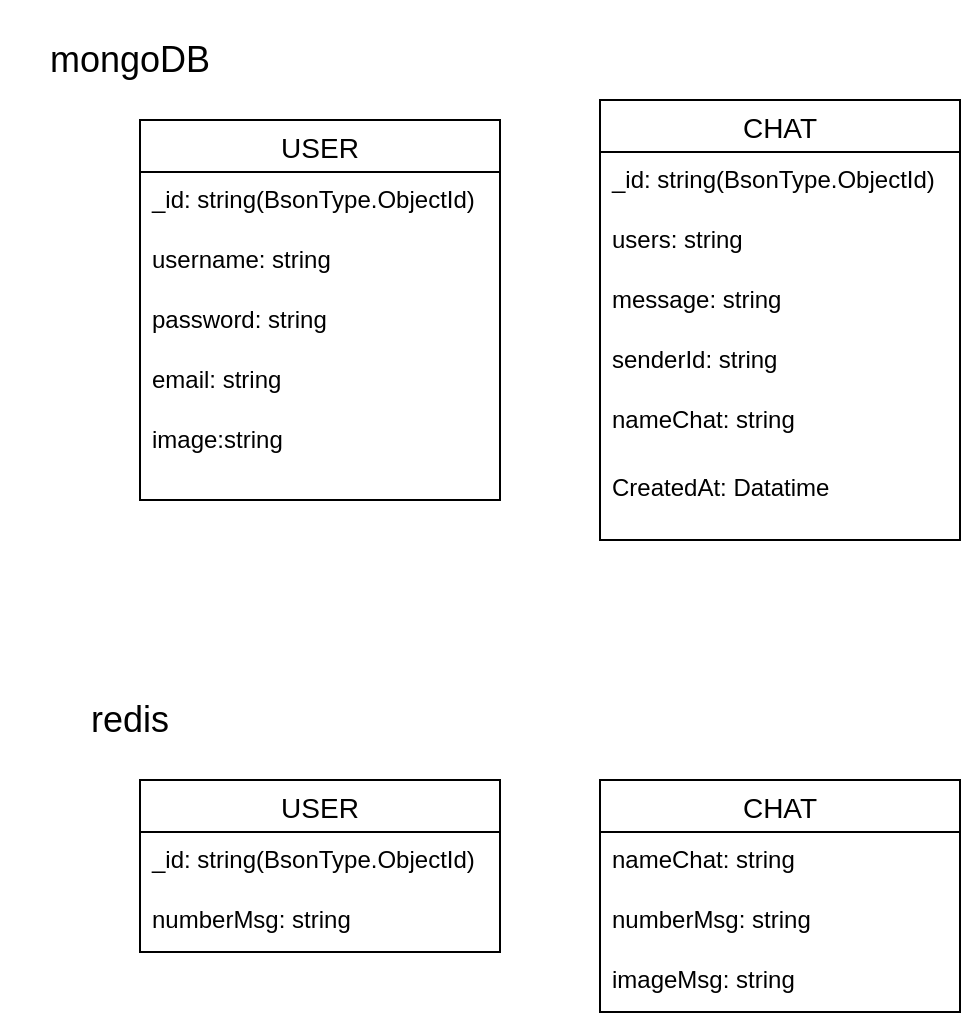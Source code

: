 <mxfile version="20.8.16" type="device"><diagram name="Page-1" id="-PRjSVoWNvaX5125sVLw"><mxGraphModel dx="1010" dy="485" grid="1" gridSize="10" guides="1" tooltips="1" connect="1" arrows="1" fold="1" page="1" pageScale="1" pageWidth="850" pageHeight="1100" math="0" shadow="0"><root><mxCell id="0"/><mxCell id="1" parent="0"/><mxCell id="mTJJpHT2tGlI4wRbzOKa-1" value="USER" style="swimlane;fontStyle=0;childLayout=stackLayout;horizontal=1;startSize=26;horizontalStack=0;resizeParent=1;resizeParentMax=0;resizeLast=0;collapsible=1;marginBottom=0;align=center;fontSize=14;" parent="1" vertex="1"><mxGeometry x="70" y="70" width="180" height="190" as="geometry"/></mxCell><mxCell id="mTJJpHT2tGlI4wRbzOKa-2" value="_id: string(BsonType.ObjectId)" style="text;strokeColor=none;fillColor=none;spacingLeft=4;spacingRight=4;overflow=hidden;rotatable=0;points=[[0,0.5],[1,0.5]];portConstraint=eastwest;fontSize=12;" parent="mTJJpHT2tGlI4wRbzOKa-1" vertex="1"><mxGeometry y="26" width="180" height="30" as="geometry"/></mxCell><mxCell id="mTJJpHT2tGlI4wRbzOKa-3" value="username: string" style="text;strokeColor=none;fillColor=none;spacingLeft=4;spacingRight=4;overflow=hidden;rotatable=0;points=[[0,0.5],[1,0.5]];portConstraint=eastwest;fontSize=12;" parent="mTJJpHT2tGlI4wRbzOKa-1" vertex="1"><mxGeometry y="56" width="180" height="30" as="geometry"/></mxCell><mxCell id="mTJJpHT2tGlI4wRbzOKa-5" value="password: string" style="text;strokeColor=none;fillColor=none;spacingLeft=4;spacingRight=4;overflow=hidden;rotatable=0;points=[[0,0.5],[1,0.5]];portConstraint=eastwest;fontSize=12;" parent="mTJJpHT2tGlI4wRbzOKa-1" vertex="1"><mxGeometry y="86" width="180" height="30" as="geometry"/></mxCell><mxCell id="mTJJpHT2tGlI4wRbzOKa-6" value="email: string" style="text;strokeColor=none;fillColor=none;spacingLeft=4;spacingRight=4;overflow=hidden;rotatable=0;points=[[0,0.5],[1,0.5]];portConstraint=eastwest;fontSize=12;" parent="mTJJpHT2tGlI4wRbzOKa-1" vertex="1"><mxGeometry y="116" width="180" height="30" as="geometry"/></mxCell><mxCell id="mTJJpHT2tGlI4wRbzOKa-4" value="image:string" style="text;strokeColor=none;fillColor=none;spacingLeft=4;spacingRight=4;overflow=hidden;rotatable=0;points=[[0,0.5],[1,0.5]];portConstraint=eastwest;fontSize=12;" parent="mTJJpHT2tGlI4wRbzOKa-1" vertex="1"><mxGeometry y="146" width="180" height="44" as="geometry"/></mxCell><mxCell id="mTJJpHT2tGlI4wRbzOKa-7" value="&lt;font style=&quot;font-size: 18px;&quot;&gt;mongoDB&lt;/font&gt;" style="text;html=1;strokeColor=none;fillColor=none;align=center;verticalAlign=middle;whiteSpace=wrap;rounded=0;" parent="1" vertex="1"><mxGeometry y="10" width="130" height="60" as="geometry"/></mxCell><mxCell id="mTJJpHT2tGlI4wRbzOKa-9" value="CHAT" style="swimlane;fontStyle=0;childLayout=stackLayout;horizontal=1;startSize=26;horizontalStack=0;resizeParent=1;resizeParentMax=0;resizeLast=0;collapsible=1;marginBottom=0;align=center;fontSize=14;" parent="1" vertex="1"><mxGeometry x="300" y="60" width="180" height="220" as="geometry"/></mxCell><mxCell id="mTJJpHT2tGlI4wRbzOKa-10" value="_id: string(BsonType.ObjectId)" style="text;strokeColor=none;fillColor=none;spacingLeft=4;spacingRight=4;overflow=hidden;rotatable=0;points=[[0,0.5],[1,0.5]];portConstraint=eastwest;fontSize=12;" parent="mTJJpHT2tGlI4wRbzOKa-9" vertex="1"><mxGeometry y="26" width="180" height="30" as="geometry"/></mxCell><mxCell id="mTJJpHT2tGlI4wRbzOKa-11" value="users: string" style="text;strokeColor=none;fillColor=none;spacingLeft=4;spacingRight=4;overflow=hidden;rotatable=0;points=[[0,0.5],[1,0.5]];portConstraint=eastwest;fontSize=12;" parent="mTJJpHT2tGlI4wRbzOKa-9" vertex="1"><mxGeometry y="56" width="180" height="30" as="geometry"/></mxCell><mxCell id="mTJJpHT2tGlI4wRbzOKa-12" value="message: string" style="text;strokeColor=none;fillColor=none;spacingLeft=4;spacingRight=4;overflow=hidden;rotatable=0;points=[[0,0.5],[1,0.5]];portConstraint=eastwest;fontSize=12;" parent="mTJJpHT2tGlI4wRbzOKa-9" vertex="1"><mxGeometry y="86" width="180" height="30" as="geometry"/></mxCell><mxCell id="mTJJpHT2tGlI4wRbzOKa-13" value="senderId: string" style="text;strokeColor=none;fillColor=none;spacingLeft=4;spacingRight=4;overflow=hidden;rotatable=0;points=[[0,0.5],[1,0.5]];portConstraint=eastwest;fontSize=12;" parent="mTJJpHT2tGlI4wRbzOKa-9" vertex="1"><mxGeometry y="116" width="180" height="30" as="geometry"/></mxCell><mxCell id="mTJJpHT2tGlI4wRbzOKa-14" value="nameChat: string" style="text;strokeColor=none;fillColor=none;spacingLeft=4;spacingRight=4;overflow=hidden;rotatable=0;points=[[0,0.5],[1,0.5]];portConstraint=eastwest;fontSize=12;" parent="mTJJpHT2tGlI4wRbzOKa-9" vertex="1"><mxGeometry y="146" width="180" height="34" as="geometry"/></mxCell><mxCell id="mTJJpHT2tGlI4wRbzOKa-22" value="CreatedAt: Datatime" style="text;strokeColor=none;fillColor=none;spacingLeft=4;spacingRight=4;overflow=hidden;rotatable=0;points=[[0,0.5],[1,0.5]];portConstraint=eastwest;fontSize=12;" parent="mTJJpHT2tGlI4wRbzOKa-9" vertex="1"><mxGeometry y="180" width="180" height="40" as="geometry"/></mxCell><mxCell id="mTJJpHT2tGlI4wRbzOKa-15" value="&lt;font style=&quot;font-size: 18px;&quot;&gt;redis&lt;/font&gt;" style="text;html=1;strokeColor=none;fillColor=none;align=center;verticalAlign=middle;whiteSpace=wrap;rounded=0;" parent="1" vertex="1"><mxGeometry y="340" width="130" height="60" as="geometry"/></mxCell><mxCell id="mTJJpHT2tGlI4wRbzOKa-16" value="USER" style="swimlane;fontStyle=0;childLayout=stackLayout;horizontal=1;startSize=26;horizontalStack=0;resizeParent=1;resizeParentMax=0;resizeLast=0;collapsible=1;marginBottom=0;align=center;fontSize=14;" parent="1" vertex="1"><mxGeometry x="70" y="400" width="180" height="86" as="geometry"/></mxCell><mxCell id="mTJJpHT2tGlI4wRbzOKa-17" value="_id: string(BsonType.ObjectId)" style="text;strokeColor=none;fillColor=none;spacingLeft=4;spacingRight=4;overflow=hidden;rotatable=0;points=[[0,0.5],[1,0.5]];portConstraint=eastwest;fontSize=12;" parent="mTJJpHT2tGlI4wRbzOKa-16" vertex="1"><mxGeometry y="26" width="180" height="30" as="geometry"/></mxCell><mxCell id="mTJJpHT2tGlI4wRbzOKa-19" value="numberMsg: string" style="text;strokeColor=none;fillColor=none;spacingLeft=4;spacingRight=4;overflow=hidden;rotatable=0;points=[[0,0.5],[1,0.5]];portConstraint=eastwest;fontSize=12;" parent="mTJJpHT2tGlI4wRbzOKa-16" vertex="1"><mxGeometry y="56" width="180" height="30" as="geometry"/></mxCell><mxCell id="XdcEmjjjZ1rtQh04LcxE-9" value="CHAT" style="swimlane;fontStyle=0;childLayout=stackLayout;horizontal=1;startSize=26;horizontalStack=0;resizeParent=1;resizeParentMax=0;resizeLast=0;collapsible=1;marginBottom=0;align=center;fontSize=14;" vertex="1" parent="1"><mxGeometry x="300" y="400" width="180" height="116" as="geometry"/></mxCell><mxCell id="XdcEmjjjZ1rtQh04LcxE-11" value="nameChat: string" style="text;strokeColor=none;fillColor=none;spacingLeft=4;spacingRight=4;overflow=hidden;rotatable=0;points=[[0,0.5],[1,0.5]];portConstraint=eastwest;fontSize=12;" vertex="1" parent="XdcEmjjjZ1rtQh04LcxE-9"><mxGeometry y="26" width="180" height="30" as="geometry"/></mxCell><mxCell id="XdcEmjjjZ1rtQh04LcxE-12" value="numberMsg: string" style="text;strokeColor=none;fillColor=none;spacingLeft=4;spacingRight=4;overflow=hidden;rotatable=0;points=[[0,0.5],[1,0.5]];portConstraint=eastwest;fontSize=12;" vertex="1" parent="XdcEmjjjZ1rtQh04LcxE-9"><mxGeometry y="56" width="180" height="30" as="geometry"/></mxCell><mxCell id="XdcEmjjjZ1rtQh04LcxE-13" value="imageMsg: string" style="text;strokeColor=none;fillColor=none;spacingLeft=4;spacingRight=4;overflow=hidden;rotatable=0;points=[[0,0.5],[1,0.5]];portConstraint=eastwest;fontSize=12;" vertex="1" parent="XdcEmjjjZ1rtQh04LcxE-9"><mxGeometry y="86" width="180" height="30" as="geometry"/></mxCell></root></mxGraphModel></diagram></mxfile>